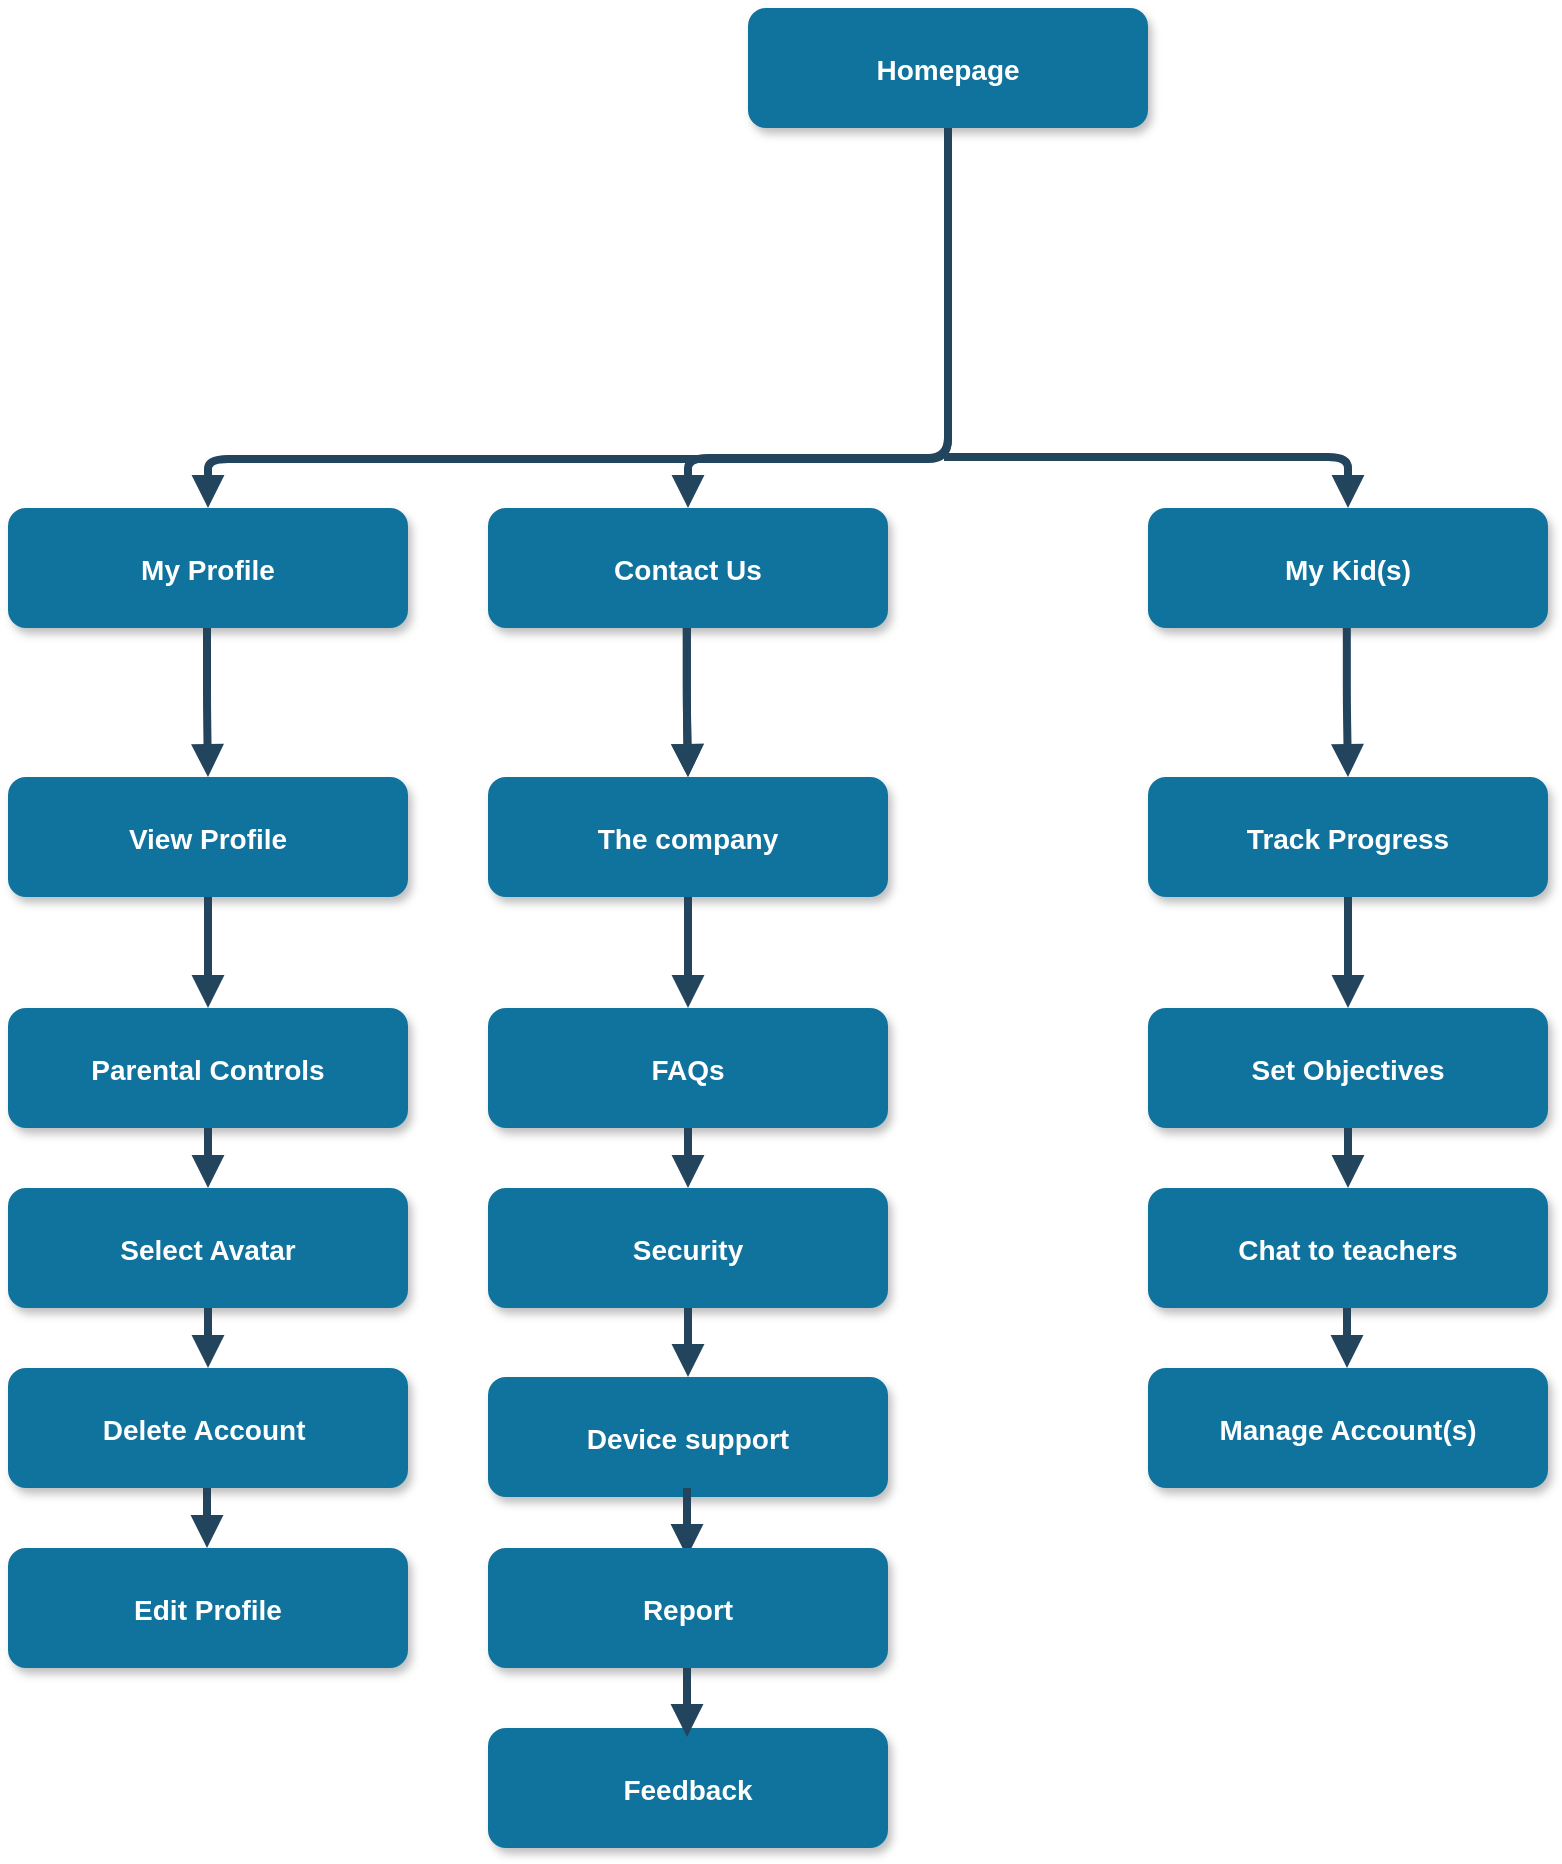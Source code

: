 <mxfile version="14.1.8" type="device"><diagram name="Page-1" id="97916047-d0de-89f5-080d-49f4d83e522f"><mxGraphModel dx="1875" dy="866" grid="1" gridSize="10" guides="1" tooltips="1" connect="1" arrows="1" fold="1" page="1" pageScale="1.5" pageWidth="1169" pageHeight="827" background="#ffffff" math="0" shadow="0"><root><mxCell id="0"/><mxCell id="1" parent="0"/><mxCell id="ucZdwWOGcmWzkZkjRBkT-119" value="Homepage" style="rounded=1;fillColor=#10739E;strokeColor=none;shadow=1;gradientColor=none;fontStyle=1;fontColor=#FFFFFF;fontSize=14;" vertex="1" parent="1"><mxGeometry x="710" y="50" width="200" height="60" as="geometry"/></mxCell><mxCell id="ucZdwWOGcmWzkZkjRBkT-120" value="My Profile" style="rounded=1;fillColor=#10739E;strokeColor=none;shadow=1;gradientColor=none;fontStyle=1;fontColor=#FFFFFF;fontSize=14;" vertex="1" parent="1"><mxGeometry x="340" y="300" width="200" height="60" as="geometry"/></mxCell><mxCell id="ucZdwWOGcmWzkZkjRBkT-121" value="Contact Us" style="rounded=1;fillColor=#10739E;strokeColor=none;shadow=1;gradientColor=none;fontStyle=1;fontColor=#FFFFFF;fontSize=14;" vertex="1" parent="1"><mxGeometry x="580" y="300" width="200" height="60" as="geometry"/></mxCell><mxCell id="ucZdwWOGcmWzkZkjRBkT-122" value="My Kid(s)" style="rounded=1;fillColor=#10739E;strokeColor=none;shadow=1;gradientColor=none;fontStyle=1;fontColor=#FFFFFF;fontSize=14;" vertex="1" parent="1"><mxGeometry x="910" y="300" width="200" height="60" as="geometry"/></mxCell><mxCell id="ucZdwWOGcmWzkZkjRBkT-124" value="View Profile" style="rounded=1;fillColor=#10739E;strokeColor=none;shadow=1;gradientColor=none;fontStyle=1;fontColor=#FFFFFF;fontSize=14;" vertex="1" parent="1"><mxGeometry x="340" y="434.5" width="200" height="60" as="geometry"/></mxCell><mxCell id="ucZdwWOGcmWzkZkjRBkT-125" value="Parental Controls" style="rounded=1;fillColor=#10739E;strokeColor=none;shadow=1;gradientColor=none;fontStyle=1;fontColor=#FFFFFF;fontSize=14;" vertex="1" parent="1"><mxGeometry x="340" y="550" width="200" height="60" as="geometry"/></mxCell><mxCell id="ucZdwWOGcmWzkZkjRBkT-126" value="Select Avatar" style="rounded=1;fillColor=#10739E;strokeColor=none;shadow=1;gradientColor=none;fontStyle=1;fontColor=#FFFFFF;fontSize=14;" vertex="1" parent="1"><mxGeometry x="340" y="640" width="200" height="60" as="geometry"/></mxCell><mxCell id="ucZdwWOGcmWzkZkjRBkT-127" value="Delete Account " style="rounded=1;fillColor=#10739E;strokeColor=none;shadow=1;gradientColor=none;fontStyle=1;fontColor=#FFFFFF;fontSize=14;" vertex="1" parent="1"><mxGeometry x="340" y="730" width="200" height="60" as="geometry"/></mxCell><mxCell id="ucZdwWOGcmWzkZkjRBkT-128" value="The company" style="rounded=1;fillColor=#10739E;strokeColor=none;shadow=1;gradientColor=none;fontStyle=1;fontColor=#FFFFFF;fontSize=14;" vertex="1" parent="1"><mxGeometry x="580" y="434.5" width="200" height="60" as="geometry"/></mxCell><mxCell id="ucZdwWOGcmWzkZkjRBkT-129" value="FAQs" style="rounded=1;fillColor=#10739E;strokeColor=none;shadow=1;gradientColor=none;fontStyle=1;fontColor=#FFFFFF;fontSize=14;" vertex="1" parent="1"><mxGeometry x="580" y="550" width="200" height="60" as="geometry"/></mxCell><mxCell id="ucZdwWOGcmWzkZkjRBkT-130" value="Security" style="rounded=1;fillColor=#10739E;strokeColor=none;shadow=1;gradientColor=none;fontStyle=1;fontColor=#FFFFFF;fontSize=14;" vertex="1" parent="1"><mxGeometry x="580" y="640" width="200" height="60" as="geometry"/></mxCell><mxCell id="ucZdwWOGcmWzkZkjRBkT-131" value="Device support" style="rounded=1;fillColor=#10739E;strokeColor=none;shadow=1;gradientColor=none;fontStyle=1;fontColor=#FFFFFF;fontSize=14;" vertex="1" parent="1"><mxGeometry x="580" y="734.5" width="200" height="60" as="geometry"/></mxCell><mxCell id="ucZdwWOGcmWzkZkjRBkT-132" value="Track Progress" style="rounded=1;fillColor=#10739E;strokeColor=none;shadow=1;gradientColor=none;fontStyle=1;fontColor=#FFFFFF;fontSize=14;" vertex="1" parent="1"><mxGeometry x="910" y="434.5" width="200" height="60" as="geometry"/></mxCell><mxCell id="ucZdwWOGcmWzkZkjRBkT-133" value="Set Objectives" style="rounded=1;fillColor=#10739E;strokeColor=none;shadow=1;gradientColor=none;fontStyle=1;fontColor=#FFFFFF;fontSize=14;" vertex="1" parent="1"><mxGeometry x="910" y="550" width="200" height="60" as="geometry"/></mxCell><mxCell id="ucZdwWOGcmWzkZkjRBkT-134" value="Chat to teachers" style="rounded=1;fillColor=#10739E;strokeColor=none;shadow=1;gradientColor=none;fontStyle=1;fontColor=#FFFFFF;fontSize=14;" vertex="1" parent="1"><mxGeometry x="910" y="640" width="200" height="60" as="geometry"/></mxCell><mxCell id="ucZdwWOGcmWzkZkjRBkT-140" value="" style="edgeStyle=elbowEdgeStyle;elbow=vertical;strokeWidth=4;endArrow=block;endFill=1;fontStyle=1;strokeColor=#23445D;" edge="1" parent="1" target="ucZdwWOGcmWzkZkjRBkT-121"><mxGeometry x="60" y="10" width="100" height="100" as="geometry"><mxPoint x="810" y="250" as="sourcePoint"/><mxPoint x="160" y="10" as="targetPoint"/></mxGeometry></mxCell><mxCell id="ucZdwWOGcmWzkZkjRBkT-141" value="" style="edgeStyle=elbowEdgeStyle;elbow=vertical;strokeWidth=4;endArrow=block;endFill=1;fontStyle=1;strokeColor=#23445D;exitX=0.5;exitY=1;exitDx=0;exitDy=0;" edge="1" parent="1" source="ucZdwWOGcmWzkZkjRBkT-119" target="ucZdwWOGcmWzkZkjRBkT-120"><mxGeometry x="60" y="10" width="100" height="100" as="geometry"><mxPoint x="810" y="250" as="sourcePoint"/><mxPoint x="160" y="10" as="targetPoint"/><Array as="points"><mxPoint x="810" y="275.5"/><mxPoint x="828" y="275.5"/></Array></mxGeometry></mxCell><mxCell id="ucZdwWOGcmWzkZkjRBkT-143" value="" style="edgeStyle=elbowEdgeStyle;elbow=vertical;strokeWidth=4;endArrow=block;endFill=1;fontStyle=1;strokeColor=#23445D;" edge="1" parent="1" source="ucZdwWOGcmWzkZkjRBkT-124" target="ucZdwWOGcmWzkZkjRBkT-125"><mxGeometry x="100" y="10" width="100" height="100" as="geometry"><mxPoint x="100" y="110" as="sourcePoint"/><mxPoint x="200" y="10" as="targetPoint"/></mxGeometry></mxCell><mxCell id="ucZdwWOGcmWzkZkjRBkT-144" value="" style="edgeStyle=elbowEdgeStyle;elbow=vertical;strokeWidth=4;endArrow=block;endFill=1;fontStyle=1;strokeColor=#23445D;" edge="1" parent="1" source="ucZdwWOGcmWzkZkjRBkT-125" target="ucZdwWOGcmWzkZkjRBkT-126"><mxGeometry x="100" y="20" width="100" height="100" as="geometry"><mxPoint x="100" y="120" as="sourcePoint"/><mxPoint x="200" y="20" as="targetPoint"/></mxGeometry></mxCell><mxCell id="ucZdwWOGcmWzkZkjRBkT-145" value="" style="edgeStyle=elbowEdgeStyle;elbow=vertical;strokeWidth=4;endArrow=block;endFill=1;fontStyle=1;strokeColor=#23445D;" edge="1" parent="1" source="ucZdwWOGcmWzkZkjRBkT-126" target="ucZdwWOGcmWzkZkjRBkT-127"><mxGeometry x="100" y="30" width="100" height="100" as="geometry"><mxPoint x="100" y="130" as="sourcePoint"/><mxPoint x="200" y="30" as="targetPoint"/></mxGeometry></mxCell><mxCell id="ucZdwWOGcmWzkZkjRBkT-146" value="" style="edgeStyle=elbowEdgeStyle;elbow=vertical;strokeWidth=4;endArrow=block;endFill=1;fontStyle=1;strokeColor=#23445D;" edge="1" parent="1" source="ucZdwWOGcmWzkZkjRBkT-128" target="ucZdwWOGcmWzkZkjRBkT-129"><mxGeometry x="100" y="10" width="100" height="100" as="geometry"><mxPoint x="100" y="110" as="sourcePoint"/><mxPoint x="200" y="10" as="targetPoint"/></mxGeometry></mxCell><mxCell id="ucZdwWOGcmWzkZkjRBkT-147" value="" style="edgeStyle=elbowEdgeStyle;elbow=vertical;strokeWidth=4;endArrow=block;endFill=1;fontStyle=1;strokeColor=#23445D;" edge="1" parent="1" source="ucZdwWOGcmWzkZkjRBkT-129" target="ucZdwWOGcmWzkZkjRBkT-130"><mxGeometry x="100" y="20" width="100" height="100" as="geometry"><mxPoint x="100" y="120" as="sourcePoint"/><mxPoint x="200" y="20" as="targetPoint"/></mxGeometry></mxCell><mxCell id="ucZdwWOGcmWzkZkjRBkT-148" value="" style="edgeStyle=elbowEdgeStyle;elbow=vertical;strokeWidth=4;endArrow=block;endFill=1;fontStyle=1;strokeColor=#23445D;" edge="1" parent="1" source="ucZdwWOGcmWzkZkjRBkT-130" target="ucZdwWOGcmWzkZkjRBkT-131"><mxGeometry x="100" y="30" width="100" height="100" as="geometry"><mxPoint x="100" y="130" as="sourcePoint"/><mxPoint x="200" y="30" as="targetPoint"/></mxGeometry></mxCell><mxCell id="ucZdwWOGcmWzkZkjRBkT-149" value="" style="edgeStyle=elbowEdgeStyle;elbow=vertical;strokeWidth=4;endArrow=block;endFill=1;fontStyle=1;strokeColor=#23445D;" edge="1" parent="1" source="ucZdwWOGcmWzkZkjRBkT-132" target="ucZdwWOGcmWzkZkjRBkT-133"><mxGeometry x="110" y="10" width="100" height="100" as="geometry"><mxPoint x="110" y="110" as="sourcePoint"/><mxPoint x="210" y="10" as="targetPoint"/></mxGeometry></mxCell><mxCell id="ucZdwWOGcmWzkZkjRBkT-150" value="" style="edgeStyle=elbowEdgeStyle;elbow=vertical;strokeWidth=4;endArrow=block;endFill=1;fontStyle=1;strokeColor=#23445D;" edge="1" parent="1" source="ucZdwWOGcmWzkZkjRBkT-133" target="ucZdwWOGcmWzkZkjRBkT-134"><mxGeometry x="110" y="20" width="100" height="100" as="geometry"><mxPoint x="110" y="120" as="sourcePoint"/><mxPoint x="210" y="20" as="targetPoint"/></mxGeometry></mxCell><mxCell id="ucZdwWOGcmWzkZkjRBkT-156" value="" style="edgeStyle=elbowEdgeStyle;elbow=vertical;strokeWidth=4;endArrow=block;endFill=1;fontStyle=1;strokeColor=#23445D;entryX=0.5;entryY=0;entryDx=0;entryDy=0;" edge="1" parent="1" target="ucZdwWOGcmWzkZkjRBkT-122"><mxGeometry x="70" y="20" width="100" height="100" as="geometry"><mxPoint x="808" y="274.5" as="sourcePoint"/><mxPoint x="690" y="310" as="targetPoint"/><Array as="points"><mxPoint x="808" y="274.5"/></Array></mxGeometry></mxCell><mxCell id="ucZdwWOGcmWzkZkjRBkT-175" value="" style="edgeStyle=elbowEdgeStyle;elbow=vertical;strokeWidth=4;endArrow=block;endFill=1;fontStyle=1;strokeColor=#23445D;entryX=0.5;entryY=0;entryDx=0;entryDy=0;" edge="1" parent="1" target="ucZdwWOGcmWzkZkjRBkT-128"><mxGeometry x="49.41" y="10" width="100" height="100" as="geometry"><mxPoint x="679.41" y="360.0" as="sourcePoint"/><mxPoint x="679" y="430" as="targetPoint"/><Array as="points"><mxPoint x="679.41" y="400"/></Array></mxGeometry></mxCell><mxCell id="ucZdwWOGcmWzkZkjRBkT-176" value="" style="edgeStyle=elbowEdgeStyle;elbow=vertical;strokeWidth=4;endArrow=block;endFill=1;fontStyle=1;strokeColor=#23445D;entryX=0.5;entryY=0;entryDx=0;entryDy=0;" edge="1" parent="1" target="ucZdwWOGcmWzkZkjRBkT-132"><mxGeometry x="109.41" y="-124.5" width="100" height="100" as="geometry"><mxPoint x="1009.41" y="360" as="sourcePoint"/><mxPoint x="1009.41" y="415.5" as="targetPoint"/></mxGeometry></mxCell><mxCell id="ucZdwWOGcmWzkZkjRBkT-177" value="" style="edgeStyle=elbowEdgeStyle;elbow=vertical;strokeWidth=4;endArrow=block;endFill=1;fontStyle=1;strokeColor=#23445D;entryX=0.5;entryY=0;entryDx=0;entryDy=0;" edge="1" parent="1" target="ucZdwWOGcmWzkZkjRBkT-128"><mxGeometry x="49.41" y="10" width="100" height="100" as="geometry"><mxPoint x="679.41" y="360.0" as="sourcePoint"/><mxPoint x="680" y="434.5" as="targetPoint"/><Array as="points"/></mxGeometry></mxCell><mxCell id="ucZdwWOGcmWzkZkjRBkT-178" value="" style="edgeStyle=elbowEdgeStyle;elbow=vertical;strokeWidth=4;endArrow=block;endFill=1;fontStyle=1;strokeColor=#23445D;entryX=0.5;entryY=0;entryDx=0;entryDy=0;" edge="1" parent="1" target="ucZdwWOGcmWzkZkjRBkT-124"><mxGeometry x="-190.5" y="10" width="100" height="100" as="geometry"><mxPoint x="439.5" y="360.0" as="sourcePoint"/><mxPoint x="439.59" y="430" as="targetPoint"/><Array as="points"><mxPoint x="439.5" y="400"/></Array></mxGeometry></mxCell><mxCell id="ucZdwWOGcmWzkZkjRBkT-181" value="" style="edgeStyle=elbowEdgeStyle;elbow=vertical;strokeWidth=4;endArrow=block;endFill=1;fontStyle=1;strokeColor=#23445D;" edge="1" parent="1"><mxGeometry x="99.5" y="120" width="100" height="100" as="geometry"><mxPoint x="679.5" y="790" as="sourcePoint"/><mxPoint x="679.5" y="824.5" as="targetPoint"/></mxGeometry></mxCell><mxCell id="ucZdwWOGcmWzkZkjRBkT-182" value="Report" style="rounded=1;fillColor=#10739E;strokeColor=none;shadow=1;gradientColor=none;fontStyle=1;fontColor=#FFFFFF;fontSize=14;" vertex="1" parent="1"><mxGeometry x="580" y="820" width="200" height="60" as="geometry"/></mxCell><mxCell id="ucZdwWOGcmWzkZkjRBkT-183" value="" style="edgeStyle=elbowEdgeStyle;elbow=vertical;strokeWidth=4;endArrow=block;endFill=1;fontStyle=1;strokeColor=#23445D;" edge="1" parent="1"><mxGeometry x="99.5" y="120" width="100" height="100" as="geometry"><mxPoint x="439.5" y="790" as="sourcePoint"/><mxPoint x="439.5" y="820" as="targetPoint"/></mxGeometry></mxCell><mxCell id="ucZdwWOGcmWzkZkjRBkT-184" value="Edit Profile" style="rounded=1;fillColor=#10739E;strokeColor=none;shadow=1;gradientColor=none;fontStyle=1;fontColor=#FFFFFF;fontSize=14;" vertex="1" parent="1"><mxGeometry x="340" y="820" width="200" height="60" as="geometry"/></mxCell><mxCell id="ucZdwWOGcmWzkZkjRBkT-185" value="Manage Account(s)" style="rounded=1;fillColor=#10739E;strokeColor=none;shadow=1;gradientColor=none;fontStyle=1;fontColor=#FFFFFF;fontSize=14;" vertex="1" parent="1"><mxGeometry x="910" y="730" width="200" height="60" as="geometry"/></mxCell><mxCell id="ucZdwWOGcmWzkZkjRBkT-186" value="" style="edgeStyle=elbowEdgeStyle;elbow=vertical;strokeWidth=4;endArrow=block;endFill=1;fontStyle=1;strokeColor=#23445D;" edge="1" parent="1"><mxGeometry x="109.5" y="110" width="100" height="100" as="geometry"><mxPoint x="1009.5" y="700" as="sourcePoint"/><mxPoint x="1009.5" y="730" as="targetPoint"/></mxGeometry></mxCell><mxCell id="ucZdwWOGcmWzkZkjRBkT-187" value="Feedback" style="rounded=1;fillColor=#10739E;strokeColor=none;shadow=1;gradientColor=none;fontStyle=1;fontColor=#FFFFFF;fontSize=14;" vertex="1" parent="1"><mxGeometry x="580" y="910" width="200" height="60" as="geometry"/></mxCell><mxCell id="ucZdwWOGcmWzkZkjRBkT-188" value="" style="edgeStyle=elbowEdgeStyle;elbow=vertical;strokeWidth=4;endArrow=block;endFill=1;fontStyle=1;strokeColor=#23445D;" edge="1" parent="1"><mxGeometry x="99.5" y="210" width="100" height="100" as="geometry"><mxPoint x="679.5" y="880" as="sourcePoint"/><mxPoint x="679.5" y="914.5" as="targetPoint"/></mxGeometry></mxCell></root></mxGraphModel></diagram></mxfile>